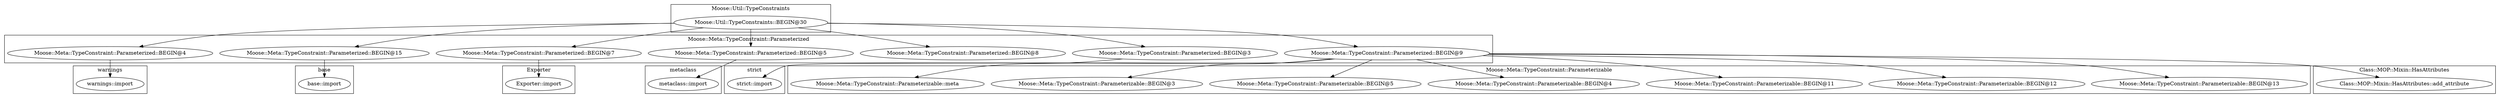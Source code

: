 digraph {
graph [overlap=false]
subgraph cluster_warnings {
	label="warnings";
	"warnings::import";
}
subgraph cluster_Moose_Util_TypeConstraints {
	label="Moose::Util::TypeConstraints";
	"Moose::Util::TypeConstraints::BEGIN@30";
}
subgraph cluster_Moose_Meta_TypeConstraint_Parameterized {
	label="Moose::Meta::TypeConstraint::Parameterized";
	"Moose::Meta::TypeConstraint::Parameterized::BEGIN@4";
	"Moose::Meta::TypeConstraint::Parameterized::BEGIN@15";
	"Moose::Meta::TypeConstraint::Parameterized::BEGIN@8";
	"Moose::Meta::TypeConstraint::Parameterized::BEGIN@7";
	"Moose::Meta::TypeConstraint::Parameterized::BEGIN@5";
	"Moose::Meta::TypeConstraint::Parameterized::BEGIN@3";
	"Moose::Meta::TypeConstraint::Parameterized::BEGIN@9";
}
subgraph cluster_metaclass {
	label="metaclass";
	"metaclass::import";
}
subgraph cluster_Moose_Meta_TypeConstraint_Parameterizable {
	label="Moose::Meta::TypeConstraint::Parameterizable";
	"Moose::Meta::TypeConstraint::Parameterizable::BEGIN@13";
	"Moose::Meta::TypeConstraint::Parameterizable::BEGIN@12";
	"Moose::Meta::TypeConstraint::Parameterizable::BEGIN@11";
	"Moose::Meta::TypeConstraint::Parameterizable::BEGIN@4";
	"Moose::Meta::TypeConstraint::Parameterizable::BEGIN@5";
	"Moose::Meta::TypeConstraint::Parameterizable::BEGIN@3";
	"Moose::Meta::TypeConstraint::Parameterizable::meta";
}
subgraph cluster_base {
	label="base";
	"base::import";
}
subgraph cluster_strict {
	label="strict";
	"strict::import";
}
subgraph cluster_Exporter {
	label="Exporter";
	"Exporter::import";
}
subgraph cluster_Class_MOP_Mixin_HasAttributes {
	label="Class::MOP::Mixin::HasAttributes";
	"Class::MOP::Mixin::HasAttributes::add_attribute";
}
"Moose::Util::TypeConstraints::BEGIN@30" -> "Moose::Meta::TypeConstraint::Parameterized::BEGIN@7";
"Moose::Meta::TypeConstraint::Parameterized::BEGIN@7" -> "Exporter::import";
"Moose::Meta::TypeConstraint::Parameterized::BEGIN@9" -> "Moose::Meta::TypeConstraint::Parameterizable::meta";
"Moose::Util::TypeConstraints::BEGIN@30" -> "Moose::Meta::TypeConstraint::Parameterized::BEGIN@4";
"Moose::Util::TypeConstraints::BEGIN@30" -> "Moose::Meta::TypeConstraint::Parameterized::BEGIN@8";
"Moose::Meta::TypeConstraint::Parameterized::BEGIN@9" -> "Moose::Meta::TypeConstraint::Parameterizable::BEGIN@12";
"Moose::Meta::TypeConstraint::Parameterized::BEGIN@5" -> "metaclass::import";
"Moose::Meta::TypeConstraint::Parameterized::BEGIN@9" -> "Moose::Meta::TypeConstraint::Parameterizable::BEGIN@4";
"Moose::Meta::TypeConstraint::Parameterized::BEGIN@9" -> "Moose::Meta::TypeConstraint::Parameterizable::BEGIN@3";
"Moose::Meta::TypeConstraint::Parameterized::BEGIN@9" -> "Class::MOP::Mixin::HasAttributes::add_attribute";
"Moose::Meta::TypeConstraint::Parameterized::BEGIN@9" -> "Moose::Meta::TypeConstraint::Parameterizable::BEGIN@5";
"Moose::Meta::TypeConstraint::Parameterized::BEGIN@15" -> "base::import";
"Moose::Util::TypeConstraints::BEGIN@30" -> "Moose::Meta::TypeConstraint::Parameterized::BEGIN@3";
"Moose::Util::TypeConstraints::BEGIN@30" -> "Moose::Meta::TypeConstraint::Parameterized::BEGIN@5";
"Moose::Meta::TypeConstraint::Parameterized::BEGIN@4" -> "warnings::import";
"Moose::Util::TypeConstraints::BEGIN@30" -> "Moose::Meta::TypeConstraint::Parameterized::BEGIN@15";
"Moose::Meta::TypeConstraint::Parameterized::BEGIN@9" -> "Moose::Meta::TypeConstraint::Parameterizable::BEGIN@13";
"Moose::Util::TypeConstraints::BEGIN@30" -> "Moose::Meta::TypeConstraint::Parameterized::BEGIN@9";
"Moose::Meta::TypeConstraint::Parameterized::BEGIN@9" -> "Moose::Meta::TypeConstraint::Parameterizable::BEGIN@11";
"Moose::Meta::TypeConstraint::Parameterized::BEGIN@3" -> "strict::import";
}
